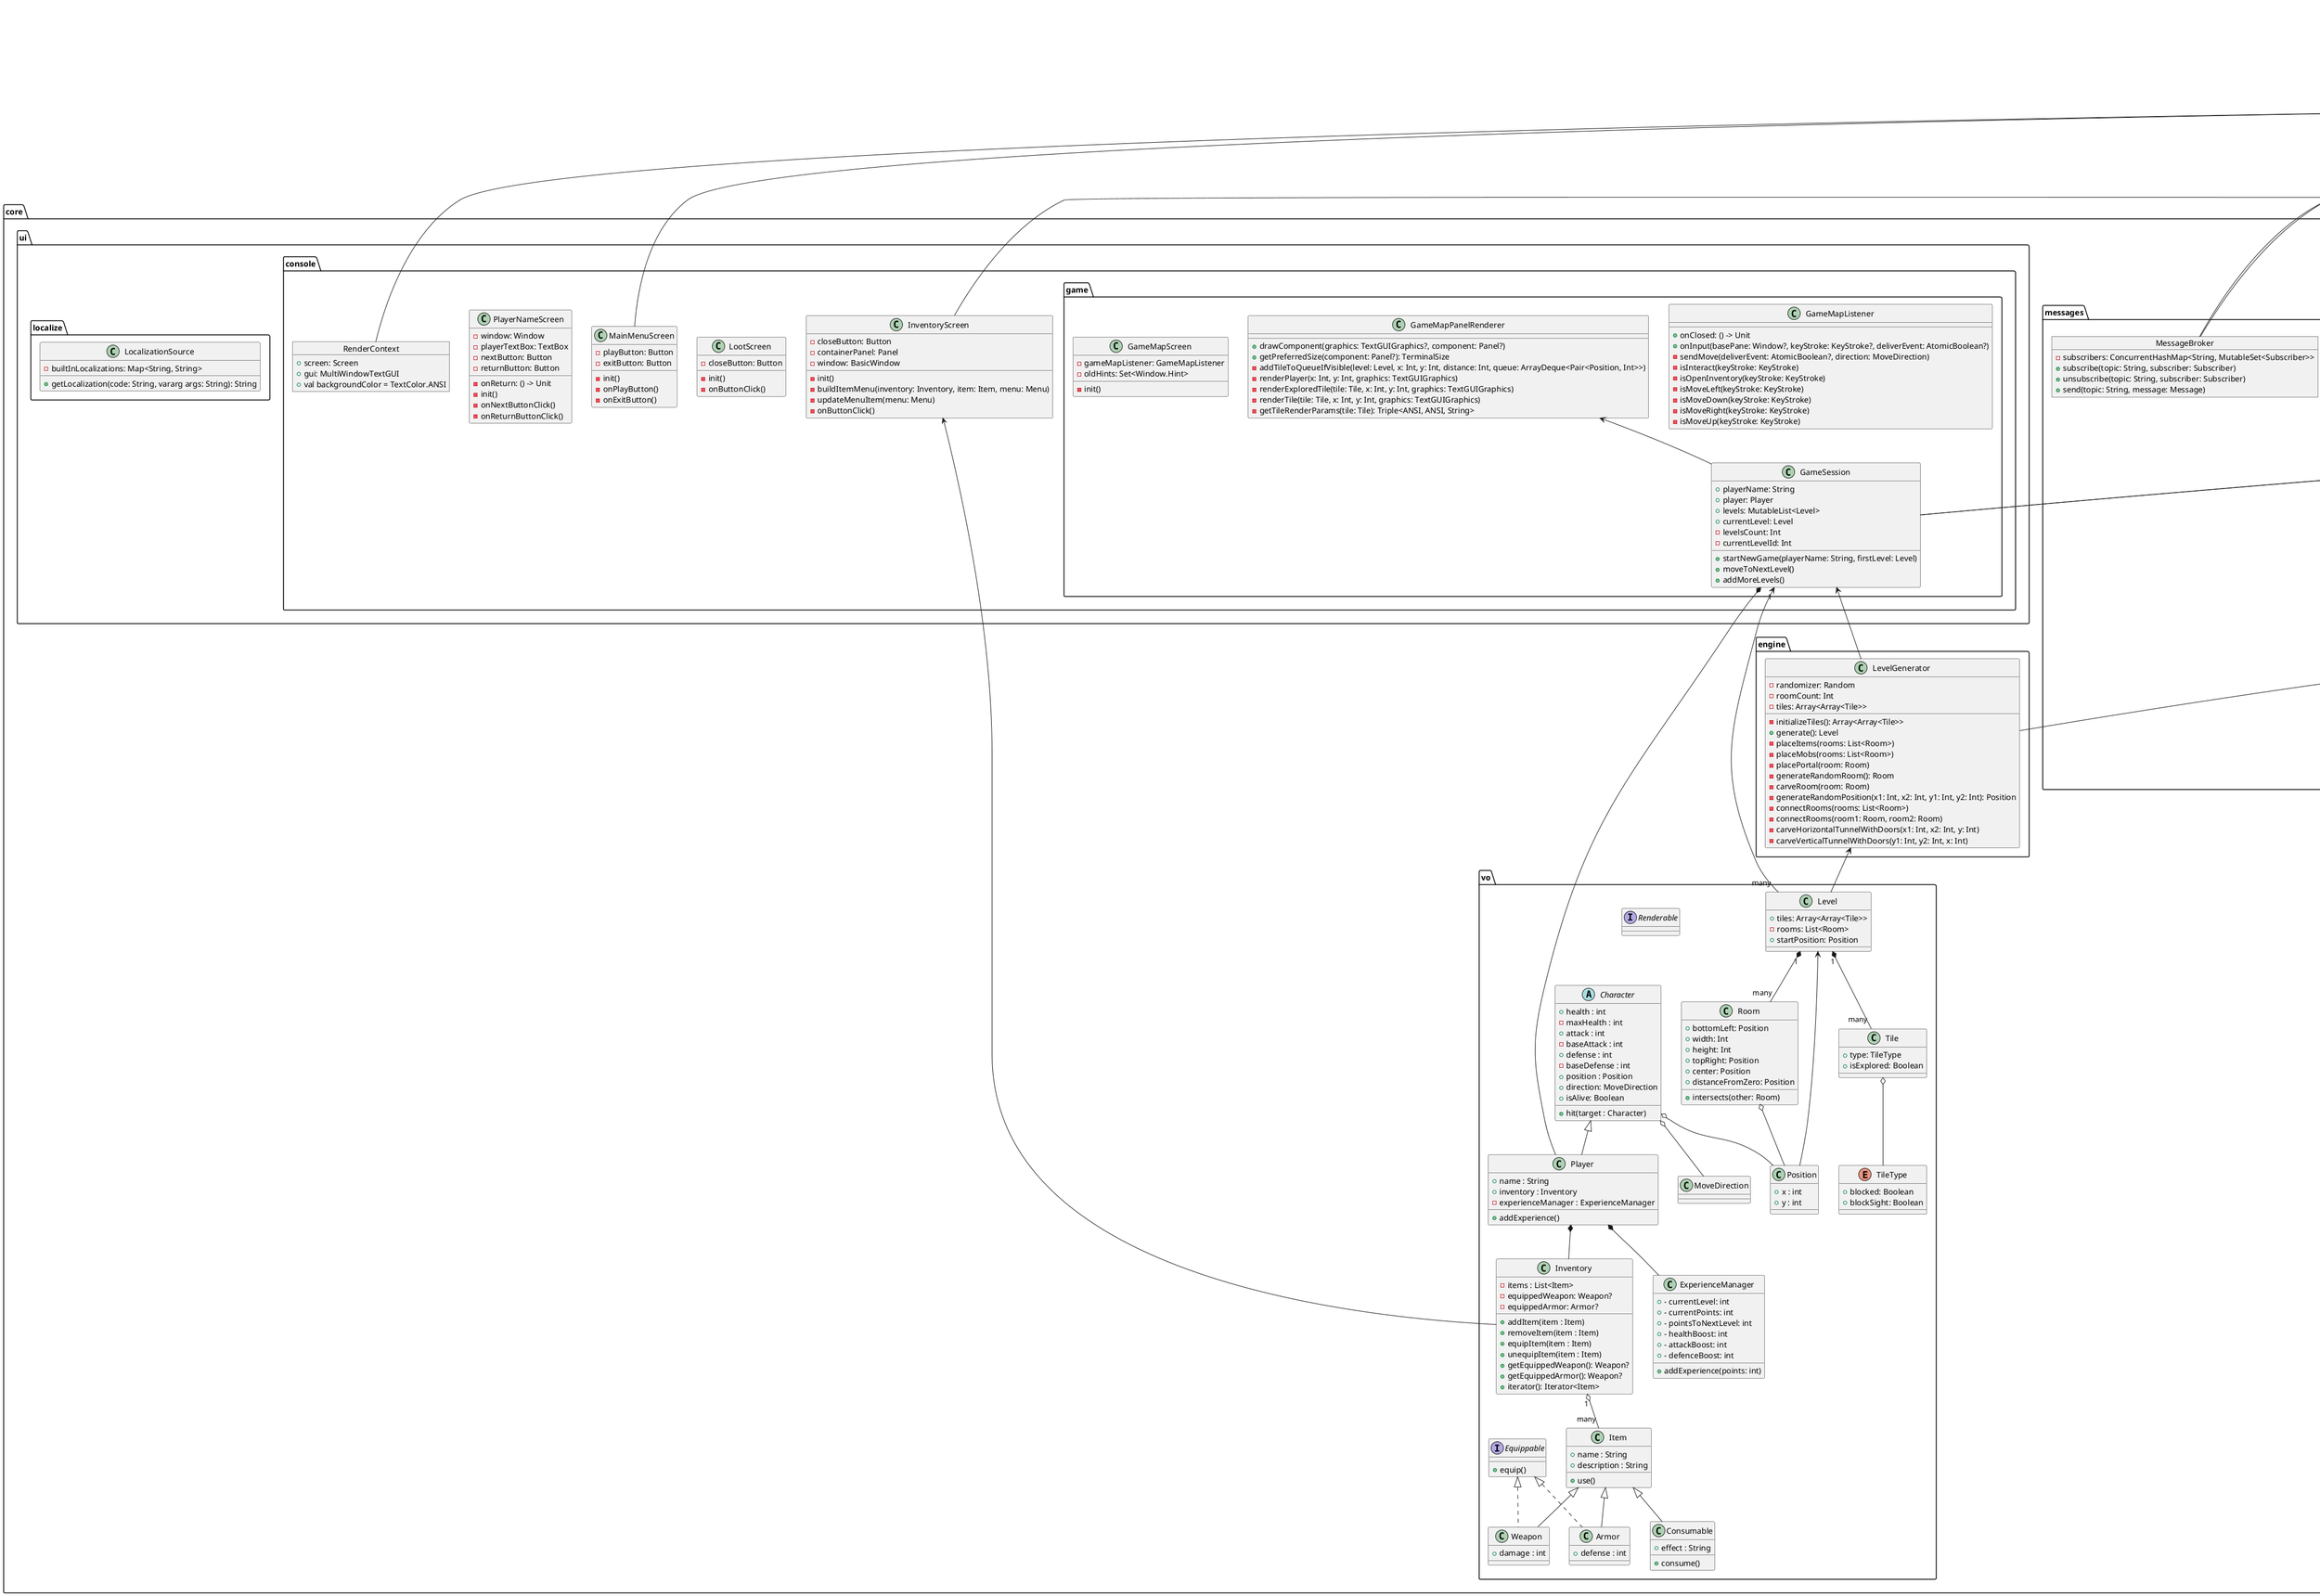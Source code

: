 @startuml
package core {
    package vo {
        ' Абстрактный класс для общих свойств персонажей
        abstract class Character {
            + health : int
            - maxHealth : int
            + attack : int
            - baseAttack : int
            + defense : int
            - baseDefense : int
            + position : Position
            + direction: MoveDirection
            + isAlive: Boolean
            + hit(target : Character)
        }
        Character o-- Position
        Character o-- MoveDirection

        ' Класс игрока
        class Player extends Character {
            + name : String
            + inventory : Inventory
            - experienceManager : ExperienceManager
            + addExperience()
        }
        Player *-- Inventory
        Player *-- ExperienceManager

        ' Класс Менеджера уровней
        class ExperienceManager {
            +- currentLevel: int
            +- currentPoints: int
            +- pointsToNextLevel: int
            +- healthBoost: int
            +- attackBoost: int
            +- defenceBoost: int
            + addExperience(points: int)
        }

        ' Класс инвентаря
        class Inventory {
            - items : List<Item>
            - equippedWeapon: Weapon?
            - equippedArmor: Armor?
            + addItem(item : Item)
            + removeItem(item : Item)
            + equipItem(item : Item)
            + unequipItem(item : Item)
            + getEquippedWeapon(): Weapon?
            + getEquippedArmor(): Weapon?
            + iterator(): Iterator<Item>
        }
        Inventory "1" o-- "many" Item

        ' Классы предметов
        class Item {
            + name : String
            + description : String
            + use()
        }

        interface Equippable {
            + equip()
        }

        class Weapon extends Item implements Equippable {
            + damage : int
        }

        class Armor extends Item implements Equippable {
            + defense : int
        }

        class Consumable extends Item {
            + effect : String
            + consume()
        }

       ' Класс уровня
        class Level {
            + tiles: Array<Array<Tile>>
            - rooms: List<Room>
            + startPosition: Position
        }
        Level "1" *-- "many" Tile
        Level "1" *-- "many" Room
        Level <-- Position

       ' Класс тайла карты
        class Tile {
            + type: TileType
            + isExplored: Boolean
        }
        Tile o-- TileType

        enum TileType {
            + blocked: Boolean
            + blockSight: Boolean
        }

        class Room {
            + bottomLeft: Position
            + width: Int
            + height: Int
            + topRight: Position
            + center: Position
            + distanceFromZero: Position
            + intersects(other: Room)
        }
        Room o-- Position

        ' Класс для позиции на карте
        class Position {
            + x : int
            + y : int
        }

        interface Renderable {}
    }

    package ui {
        package console {
            package game {
                class GameMapListener {
                    + onClosed: () -> Unit
                    + onInput(basePane: Window?, keyStroke: KeyStroke?, deliverEvent: AtomicBoolean?)
                    - sendMove(deliverEvent: AtomicBoolean?, direction: MoveDirection)
                    - isInteract(keyStroke: KeyStroke)
                    - isOpenInventory(keyStroke: KeyStroke)
                    - isMoveLeft(keyStroke: KeyStroke)
                    - isMoveDown(keyStroke: KeyStroke)
                    - isMoveRight(keyStroke: KeyStroke)
                    - isMoveUp(keyStroke: KeyStroke)
                }

                class GameMapPanelRenderer {
                    + drawComponent(graphics: TextGUIGraphics?, component: Panel?)
                    + getPreferredSize(component: Panel?): TerminalSize
                    - addTileToQueueIfVisible(level: Level, x: Int, y: Int, distance: Int, queue: ArrayDeque<Pair<Position, Int>>)
                    - renderPlayer(x: Int, y: Int, graphics: TextGUIGraphics)
                    - renderExploredTile(tile: Tile, x: Int, y: Int, graphics: TextGUIGraphics)
                    - renderTile(tile: Tile, x: Int, y: Int, graphics: TextGUIGraphics)
                    - getTileRenderParams(tile: Tile): Triple<ANSI, ANSI, String>
                }
                GameMapPanelRenderer <-- GameSession

                class GameMapScreen {
                    - gameMapListener: GameMapListener
                    - oldHints: Set<Window.Hint>
                    - init()
                }
            }

            class InventoryScreen {
                - closeButton: Button
                - containerPanel: Panel
                - window: BasicWindow
                - init()
                - buildItemMenu(inventory: Inventory, item: Item, menu: Menu)
                - updateMenuItem(menu: Menu)
                - onButtonClick()
            }
            InventoryScreen <-- Inventory

            class LootScreen {
                - closeButton: Button
                - init()
                - onButtonClick()
            }

            class MainMenuScreen {
                - playButton: Button
                - exitButton: Button
                - init()
                - onPlayButton()
                - onExitButton()
            }

            class PlayerNameScreen {
                - window: Window
                - onReturn: () -> Unit
                - playerTextBox: TextBox
                - nextButton: Button
                - returnButton: Button
                - init()
                - onNextButtonClick()
                - onReturnButtonClick()
            }

            object RenderContext {
                + screen: Screen
                + gui: MultiWindowTextGUI
                + val backgroundColor = TextColor.ANSI
            }
        }

        package localize {
            class LocalizationSource {
                - builtInLocalizations: Map<String, String>
                + getLocalization(code: String, vararg args: String): String
            }
        }
    }

    package messages {
        package player {
            enum MoveDirection {
            }

            class MovePlayer extends Message {
                - direction: MoveDirection
            }
            MovePlayer <-- MoveDirection

            class OpenInventory extends Message {}

            class PlayerInteract extends Message {}
        }

        package ui {
            class GameScreenExit extends Message {}

            class GameScreenOpened extends Message {}
        }

        interface Message {}

        object MessageBroker {
            - subscribers: ConcurrentHashMap<String, MutableSet<Subscriber>>
            + subscribe(topic: String, subscriber: Subscriber)
            + unsubscribe(topic: String, subscriber: Subscriber)
            + send(topic: String, message: Message)
        }

        interface Subscriber {
            + onMessage(message: Message)
        }
    }

    package engine {
        object GameSession {
            + playerName: String
            + player: Player
            + levels: MutableList<Level>
            + currentLevel: Level
            - levelsCount: Int
            - currentLevelId: Int
            + startNewGame(playerName: String, firstLevel: Level)
            + moveToNextLevel()
            + addMoreLevels()
        }
        GameSession *-- Player
        GameSession <-- LevelGenerator
        GameSession "1" <-- "many" Level

        class LevelGenerator {
            - randomizer: Random
            - roomCount: Int
            - tiles: Array<Array<Tile>>
            - initializeTiles(): Array<Array<Tile>>
            + generate(): Level
            - placeItems(rooms: List<Room>)
            - placeMobs(rooms: List<Room>)
            - placePortal(room: Room)
            - generateRandomRoom(): Room
            - carveRoom(room: Room)
            - generateRandomPosition(x1: Int, x2: Int, y1: Int, y2: Int): Position
            - connectRooms(rooms: List<Room>)
            - connectRooms(room1: Room, room2: Room)
            - carveHorizontalTunnelWithDoors(x1: Int, x2: Int, y: Int)
            - carveVerticalTunnelWithDoors(y1: Int, y2: Int, x: Int)
        }
        LevelGenerator <-- Level
    }
}

package app {
    class App {
        + main()
    }
    App <-- LevelGenerator
    App <-- GameSession
    App <-- MessageBroker
    App <-- GameScreenOpened
    App <-- MainMenuScreen
    App <-- RenderContext

    class GameLoop {
        - isRunning: Boolean
        - events: ConcurrentLinkedQueue<Message>
        - uiSubscriber: Subscriber
        - playerSubscriber: Subscriber
        - init()
        + start()
        - handleInput()
        - canGoTo(newPosition: Position): Boolean
        - tryInteract(position: Position, direction: MoveDirection)
        - tryInteractAt(position: Position)
        - updateGameState()
        - stop()
    }
    GameLoop *-- Subscriber
    GameLoop <-- MessageBroker
    GameLoop <-- GameSession
    GameLoop <-- MovePlayer
    GameLoop <-- OpenInventory
    GameLoop <-- PlayerInteract
    GameLoop <-- GameScreenExit
    GameLoop <-- InventoryScreen
}
@enduml
